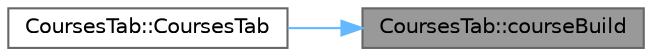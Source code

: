 digraph "CoursesTab::courseBuild"
{
 // LATEX_PDF_SIZE
  bgcolor="transparent";
  edge [fontname=Helvetica,fontsize=10,labelfontname=Helvetica,labelfontsize=10];
  node [fontname=Helvetica,fontsize=10,shape=box,height=0.2,width=0.4];
  rankdir="RL";
  Node1 [label="CoursesTab::courseBuild",height=0.2,width=0.4,color="gray40", fillcolor="grey60", style="filled", fontcolor="black",tooltip="function to build the tab with courses cards"];
  Node1 -> Node2 [dir="back",color="steelblue1",style="solid"];
  Node2 [label="CoursesTab::CoursesTab",height=0.2,width=0.4,color="grey40", fillcolor="white", style="filled",URL="$class_courses_tab.html#a749440f0aaa797505959f61e2edd042a",tooltip=" "];
}
